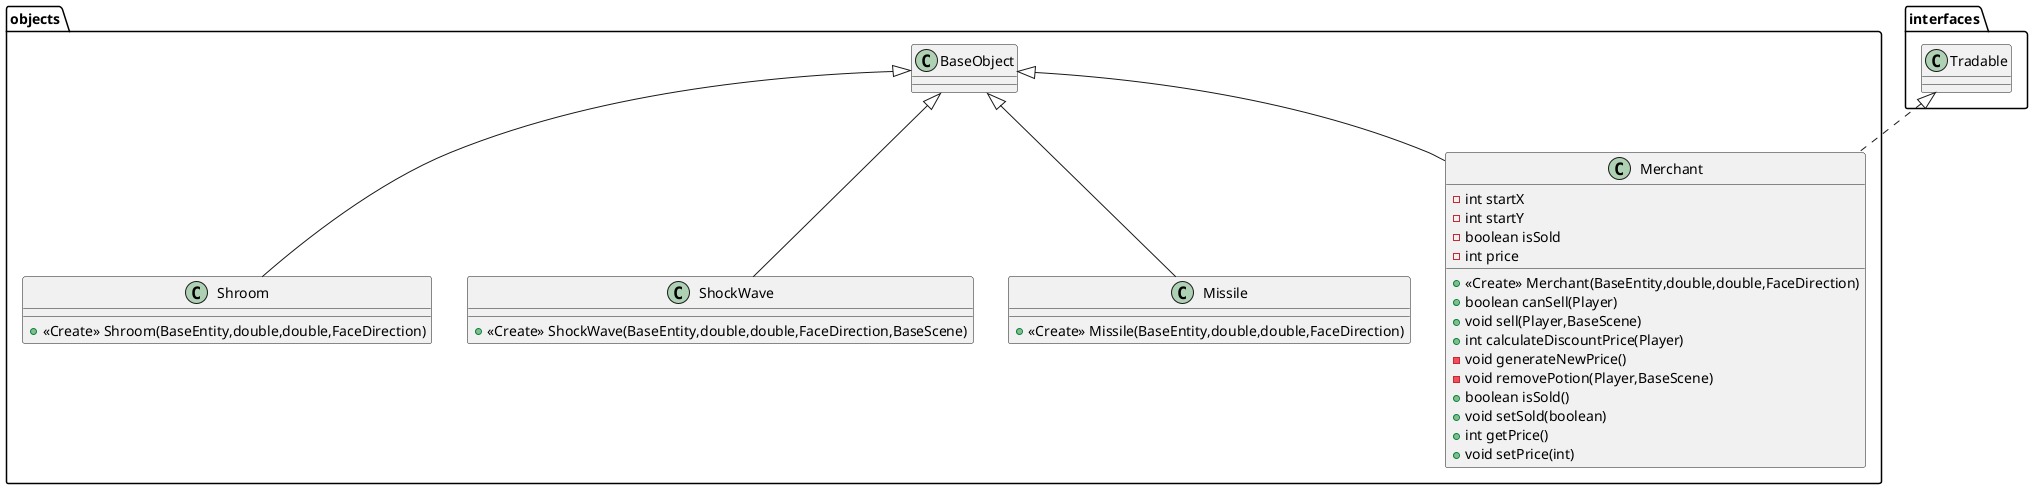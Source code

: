 @startuml
class objects.ShockWave {
+ <<Create>> ShockWave(BaseEntity,double,double,FaceDirection,BaseScene)
}

class objects.Shroom {
+ <<Create>> Shroom(BaseEntity,double,double,FaceDirection)
}

class objects.Merchant {
- int startX
- int startY
- boolean isSold
- int price
+ <<Create>> Merchant(BaseEntity,double,double,FaceDirection)
+ boolean canSell(Player)
+ void sell(Player,BaseScene)
+ int calculateDiscountPrice(Player)
- void generateNewPrice()
- void removePotion(Player,BaseScene)
+ boolean isSold()
+ void setSold(boolean)
+ int getPrice()
+ void setPrice(int)
}


class objects.Missile {
+ <<Create>> Missile(BaseEntity,double,double,FaceDirection)
}



objects.BaseObject <|-- objects.ShockWave
objects.BaseObject <|-- objects.Shroom
interfaces.Tradable <|.. objects.Merchant
objects.BaseObject <|-- objects.Merchant
objects.BaseObject <|-- objects.Missile
@enduml